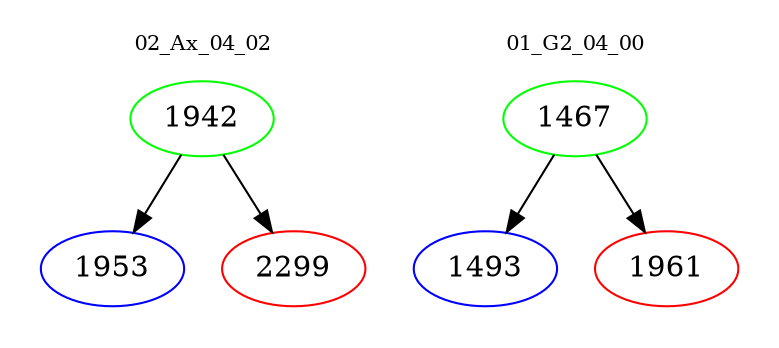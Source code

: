 digraph{
subgraph cluster_0 {
color = white
label = "02_Ax_04_02";
fontsize=10;
T0_1942 [label="1942", color="green"]
T0_1942 -> T0_1953 [color="black"]
T0_1953 [label="1953", color="blue"]
T0_1942 -> T0_2299 [color="black"]
T0_2299 [label="2299", color="red"]
}
subgraph cluster_1 {
color = white
label = "01_G2_04_00";
fontsize=10;
T1_1467 [label="1467", color="green"]
T1_1467 -> T1_1493 [color="black"]
T1_1493 [label="1493", color="blue"]
T1_1467 -> T1_1961 [color="black"]
T1_1961 [label="1961", color="red"]
}
}

